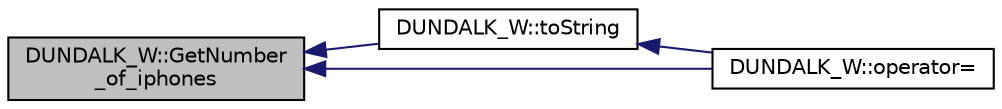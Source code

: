 digraph "DUNDALK_W::GetNumber_of_iphones"
{
  edge [fontname="Helvetica",fontsize="10",labelfontname="Helvetica",labelfontsize="10"];
  node [fontname="Helvetica",fontsize="10",shape=record];
  rankdir="LR";
  Node1 [label="DUNDALK_W::GetNumber\l_of_iphones",height=0.2,width=0.4,color="black", fillcolor="grey75", style="filled", fontcolor="black"];
  Node1 -> Node2 [dir="back",color="midnightblue",fontsize="10",style="solid",fontname="Helvetica"];
  Node2 [label="DUNDALK_W::toString",height=0.2,width=0.4,color="black", fillcolor="white", style="filled",URL="$class_d_u_n_d_a_l_k___w.html#aef2a8301835c60c21f9f3199259fed87",tooltip="_cast, is use to cast bak the std::shared_ptr<OSTM> to the required type "];
  Node2 -> Node3 [dir="back",color="midnightblue",fontsize="10",style="solid",fontname="Helvetica"];
  Node3 [label="DUNDALK_W::operator=",height=0.2,width=0.4,color="black", fillcolor="white", style="filled",URL="$class_d_u_n_d_a_l_k___w.html#a63e33d9aa73d944f92928e90566874b9"];
  Node1 -> Node3 [dir="back",color="midnightblue",fontsize="10",style="solid",fontname="Helvetica"];
}
